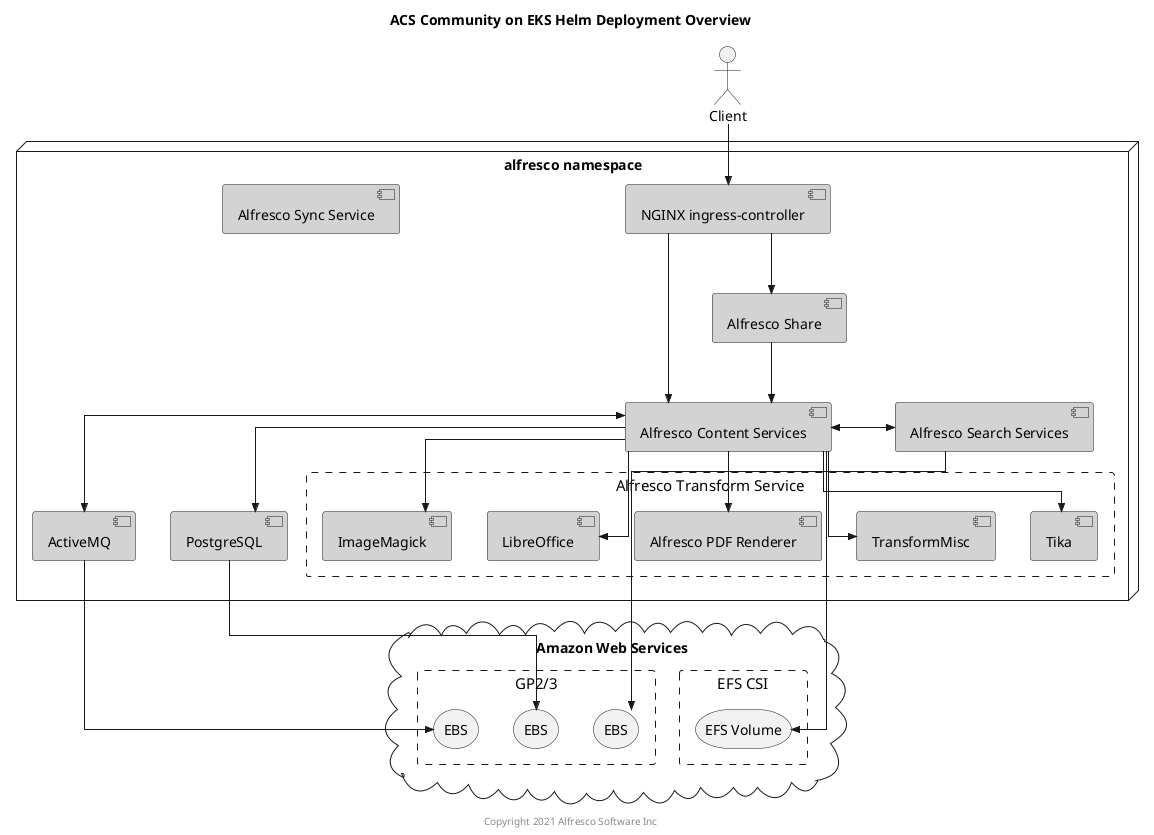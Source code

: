 @startuml

Title: ACS Community on EKS Helm Deployment Overview

skinparam componentStyle uml2
skinparam linetype ortho
skinparam rectangle {
    BorderStyle dashed
    FontSize 15
    FontStyle none
}

actor Client

node "alfresco namespace" {
    component "NGINX ingress-controller" as nginx #lightgrey
    component "Alfresco Content Services" as acs #lightgrey
    component "Alfresco Search Services" as ass #lightgrey
    component "Alfresco Sync Service" as sync #lightgrey
    component "PostgreSQL" as psql #lightgrey
    component "Alfresco Share" as share #lightgrey
    component "ActiveMQ" as amq #lightgrey
    rectangle "Alfresco Transform Service" {
        component "Alfresco PDF Renderer" as pdfr #lightgrey
        component "LibreOffice" as libr #lightgrey
        component "ImageMagick" as img #lightgrey
        component "Tika" as tika #lightgrey
        component "TransformMisc" as misc #lightgrey
    }
}

cloud "Amazon Web Services" {
    rectangle "GP2/3" {
        storage "EBS" as ebs1
        storage "EBS" as ebs2
        storage "EBS" as ebs3
    }
    rectangle "EFS CSI" {
        storage "EFS Volume" as vc
    }
}
Client -->> nginx

nginx -->> acs
nginx -->> share

acs -->> vc
psql -->> ebs1
ass -->> ebs2
amq -->> ebs3

ass <<->> acs
acs -->> psql
acs -->> pdfr
acs -->> libr
acs -->> img
acs -->> tika
acs -->> misc
acs <<-->> amq
share -->> acs

center footer Copyright 2021 Alfresco Software Inc

@enduml
